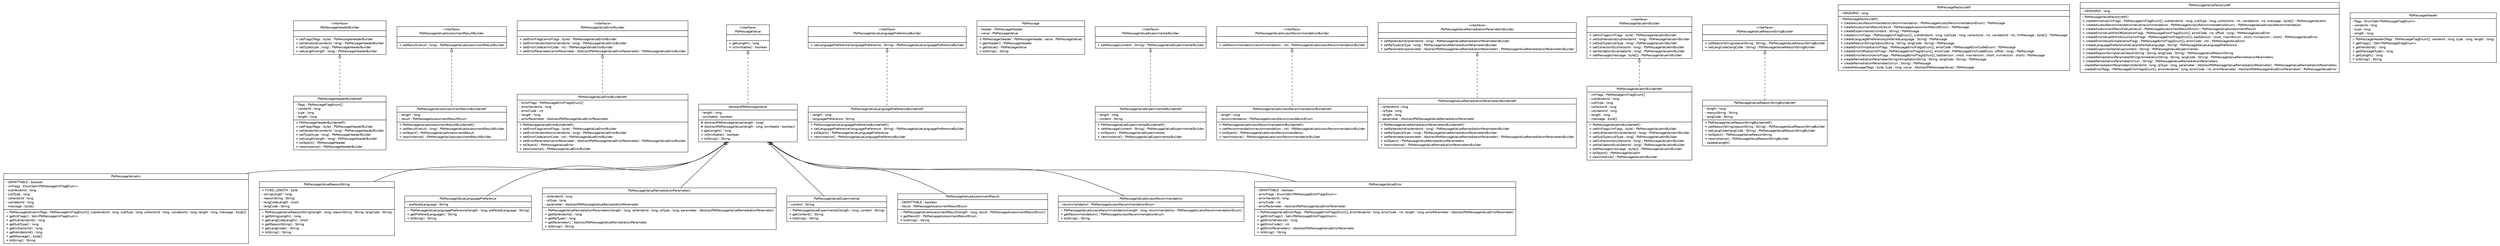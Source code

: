 #!/usr/local/bin/dot
#
# Class diagram 
# Generated by UMLGraph version R5_6 (http://www.umlgraph.org/)
#

digraph G {
	edge [fontname="Helvetica",fontsize=10,labelfontname="Helvetica",labelfontsize=10];
	node [fontname="Helvetica",fontsize=10,shape=plaintext];
	nodesep=0.25;
	ranksep=0.5;
	// org.ietf.nea.pb.message.PbMessageHeaderBuilderIetf
	c16351 [label=<<table title="org.ietf.nea.pb.message.PbMessageHeaderBuilderIetf" border="0" cellborder="1" cellspacing="0" cellpadding="2" port="p" href="./PbMessageHeaderBuilderIetf.html">
		<tr><td><table border="0" cellspacing="0" cellpadding="1">
<tr><td align="center" balign="center"> PbMessageHeaderBuilderIetf </td></tr>
		</table></td></tr>
		<tr><td><table border="0" cellspacing="0" cellpadding="1">
<tr><td align="left" balign="left"> - flags : PbMessageFlagEnum[] </td></tr>
<tr><td align="left" balign="left"> - vendorId : long </td></tr>
<tr><td align="left" balign="left"> - type : long </td></tr>
<tr><td align="left" balign="left"> - length : long </td></tr>
		</table></td></tr>
		<tr><td><table border="0" cellspacing="0" cellpadding="1">
<tr><td align="left" balign="left"> + PbMessageHeaderBuilderIetf() </td></tr>
<tr><td align="left" balign="left"> + setFlags(flags : byte) : PbMessageHeaderBuilder </td></tr>
<tr><td align="left" balign="left"> + setVendorId(vendorId : long) : PbMessageHeaderBuilder </td></tr>
<tr><td align="left" balign="left"> + setType(type : long) : PbMessageHeaderBuilder </td></tr>
<tr><td align="left" balign="left"> + setLength(length : long) : PbMessageHeaderBuilder </td></tr>
<tr><td align="left" balign="left"> + toObject() : PbMessageHeader </td></tr>
<tr><td align="left" balign="left"> + newInstance() : PbMessageHeaderBuilder </td></tr>
		</table></td></tr>
		</table>>, URL="./PbMessageHeaderBuilderIetf.html", fontname="Helvetica", fontcolor="black", fontsize=10.0];
	// org.ietf.nea.pb.message.PbMessageValueAssessmentResultBuilderIetf
	c16352 [label=<<table title="org.ietf.nea.pb.message.PbMessageValueAssessmentResultBuilderIetf" border="0" cellborder="1" cellspacing="0" cellpadding="2" port="p" href="./PbMessageValueAssessmentResultBuilderIetf.html">
		<tr><td><table border="0" cellspacing="0" cellpadding="1">
<tr><td align="center" balign="center"> PbMessageValueAssessmentResultBuilderIetf </td></tr>
		</table></td></tr>
		<tr><td><table border="0" cellspacing="0" cellpadding="1">
<tr><td align="left" balign="left"> - length : long </td></tr>
<tr><td align="left" balign="left"> - result : PbMessageAssessmentResultEnum </td></tr>
		</table></td></tr>
		<tr><td><table border="0" cellspacing="0" cellpadding="1">
<tr><td align="left" balign="left"> + PbMessageValueAssessmentResultBuilderIetf() </td></tr>
<tr><td align="left" balign="left"> + setResult(result : long) : PbMessageValueAssessmentResultBuilder </td></tr>
<tr><td align="left" balign="left"> + toObject() : PbMessageValueAssessmentResult </td></tr>
<tr><td align="left" balign="left"> + newInstance() : PbMessageValueAssessmentResultBuilder </td></tr>
		</table></td></tr>
		</table>>, URL="./PbMessageValueAssessmentResultBuilderIetf.html", fontname="Helvetica", fontcolor="black", fontsize=10.0];
	// org.ietf.nea.pb.message.PbMessageValueErrorBuilderIetf
	c16353 [label=<<table title="org.ietf.nea.pb.message.PbMessageValueErrorBuilderIetf" border="0" cellborder="1" cellspacing="0" cellpadding="2" port="p" href="./PbMessageValueErrorBuilderIetf.html">
		<tr><td><table border="0" cellspacing="0" cellpadding="1">
<tr><td align="center" balign="center"> PbMessageValueErrorBuilderIetf </td></tr>
		</table></td></tr>
		<tr><td><table border="0" cellspacing="0" cellpadding="1">
<tr><td align="left" balign="left"> - errorFlags : PbMessageErrorFlagsEnum[] </td></tr>
<tr><td align="left" balign="left"> - errorVendorId : long </td></tr>
<tr><td align="left" balign="left"> - errorCode : int </td></tr>
<tr><td align="left" balign="left"> - length : long </td></tr>
<tr><td align="left" balign="left"> - errorParameter : AbstractPbMessageValueErrorParameter </td></tr>
		</table></td></tr>
		<tr><td><table border="0" cellspacing="0" cellpadding="1">
<tr><td align="left" balign="left"> + PbMessageValueErrorBuilderIetf() </td></tr>
<tr><td align="left" balign="left"> + setErrorFlags(errorFlags : byte) : PbMessageValueErrorBuilder </td></tr>
<tr><td align="left" balign="left"> + setErrorVendorId(errorVendorId : long) : PbMessageValueErrorBuilder </td></tr>
<tr><td align="left" balign="left"> + setErrorCode(errorCode : int) : PbMessageValueErrorBuilder </td></tr>
<tr><td align="left" balign="left"> + setErrorParameter(errorParameter : AbstractPbMessageValueErrorParameter) : PbMessageValueErrorBuilder </td></tr>
<tr><td align="left" balign="left"> + toObject() : PbMessageValueError </td></tr>
<tr><td align="left" balign="left"> + newInstance() : PbMessageValueErrorBuilder </td></tr>
		</table></td></tr>
		</table>>, URL="./PbMessageValueErrorBuilderIetf.html", fontname="Helvetica", fontcolor="black", fontsize=10.0];
	// org.ietf.nea.pb.message.PbMessageValueIm
	c16354 [label=<<table title="org.ietf.nea.pb.message.PbMessageValueIm" border="0" cellborder="1" cellspacing="0" cellpadding="2" port="p" href="./PbMessageValueIm.html">
		<tr><td><table border="0" cellspacing="0" cellpadding="1">
<tr><td align="center" balign="center"> PbMessageValueIm </td></tr>
		</table></td></tr>
		<tr><td><table border="0" cellspacing="0" cellpadding="1">
<tr><td align="left" balign="left"> - OMMITTABLE : boolean </td></tr>
<tr><td align="left" balign="left"> - imFlags : EnumSet&lt;PbMessageImFlagEnum&gt; </td></tr>
<tr><td align="left" balign="left"> - subVendorId : long </td></tr>
<tr><td align="left" balign="left"> - subType : long </td></tr>
<tr><td align="left" balign="left"> - collectorId : long </td></tr>
<tr><td align="left" balign="left"> - validatorId : long </td></tr>
<tr><td align="left" balign="left"> - message : byte[] </td></tr>
		</table></td></tr>
		<tr><td><table border="0" cellspacing="0" cellpadding="1">
<tr><td align="left" balign="left"> ~ PbMessageValueIm(flags : PbMessageImFlagEnum[], subVendorId : long, subType : long, collectorId : long, validatorId : long, length : long, message : byte[]) </td></tr>
<tr><td align="left" balign="left"> + getImFlags() : Set&lt;PbMessageImFlagEnum&gt; </td></tr>
<tr><td align="left" balign="left"> + getSubVendorId() : long </td></tr>
<tr><td align="left" balign="left"> + getSubType() : long </td></tr>
<tr><td align="left" balign="left"> + getCollectorId() : long </td></tr>
<tr><td align="left" balign="left"> + getValidatorId() : long </td></tr>
<tr><td align="left" balign="left"> + getMessage() : byte[] </td></tr>
<tr><td align="left" balign="left"> + toString() : String </td></tr>
		</table></td></tr>
		</table>>, URL="./PbMessageValueIm.html", fontname="Helvetica", fontcolor="black", fontsize=10.0];
	// org.ietf.nea.pb.message.PbMessageValueLanguagePreferenceBuilder
	c16355 [label=<<table title="org.ietf.nea.pb.message.PbMessageValueLanguagePreferenceBuilder" border="0" cellborder="1" cellspacing="0" cellpadding="2" port="p" href="./PbMessageValueLanguagePreferenceBuilder.html">
		<tr><td><table border="0" cellspacing="0" cellpadding="1">
<tr><td align="center" balign="center"> &#171;interface&#187; </td></tr>
<tr><td align="center" balign="center"> PbMessageValueLanguagePreferenceBuilder </td></tr>
		</table></td></tr>
		<tr><td><table border="0" cellspacing="0" cellpadding="1">
<tr><td align="left" balign="left">  </td></tr>
		</table></td></tr>
		<tr><td><table border="0" cellspacing="0" cellpadding="1">
<tr><td align="left" balign="left"> + setLanguagePreference(languagePreference : String) : PbMessageValueLanguagePreferenceBuilder </td></tr>
		</table></td></tr>
		</table>>, URL="./PbMessageValueLanguagePreferenceBuilder.html", fontname="Helvetica", fontcolor="black", fontsize=10.0];
	// org.ietf.nea.pb.message.PbMessageValueLanguagePreferenceBuilderIetf
	c16356 [label=<<table title="org.ietf.nea.pb.message.PbMessageValueLanguagePreferenceBuilderIetf" border="0" cellborder="1" cellspacing="0" cellpadding="2" port="p" href="./PbMessageValueLanguagePreferenceBuilderIetf.html">
		<tr><td><table border="0" cellspacing="0" cellpadding="1">
<tr><td align="center" balign="center"> PbMessageValueLanguagePreferenceBuilderIetf </td></tr>
		</table></td></tr>
		<tr><td><table border="0" cellspacing="0" cellpadding="1">
<tr><td align="left" balign="left"> - length : long </td></tr>
<tr><td align="left" balign="left"> - languagePreference : String </td></tr>
		</table></td></tr>
		<tr><td><table border="0" cellspacing="0" cellpadding="1">
<tr><td align="left" balign="left"> + PbMessageValueLanguagePreferenceBuilderIetf() </td></tr>
<tr><td align="left" balign="left"> + setLanguagePreference(languagePreference : String) : PbMessageValueLanguagePreferenceBuilder </td></tr>
<tr><td align="left" balign="left"> + toObject() : PbMessageValueLanguagePreference </td></tr>
<tr><td align="left" balign="left"> + newInstance() : PbMessageValueLanguagePreferenceBuilder </td></tr>
		</table></td></tr>
		</table>>, URL="./PbMessageValueLanguagePreferenceBuilderIetf.html", fontname="Helvetica", fontcolor="black", fontsize=10.0];
	// org.ietf.nea.pb.message.PbMessage
	c16357 [label=<<table title="org.ietf.nea.pb.message.PbMessage" border="0" cellborder="1" cellspacing="0" cellpadding="2" port="p" href="./PbMessage.html">
		<tr><td><table border="0" cellspacing="0" cellpadding="1">
<tr><td align="center" balign="center"> PbMessage </td></tr>
		</table></td></tr>
		<tr><td><table border="0" cellspacing="0" cellpadding="1">
<tr><td align="left" balign="left"> - header : PbMessageHeader </td></tr>
<tr><td align="left" balign="left"> - value : PbMessageValue </td></tr>
		</table></td></tr>
		<tr><td><table border="0" cellspacing="0" cellpadding="1">
<tr><td align="left" balign="left"> + PbMessage(header : PbMessageHeader, value : PbMessageValue) </td></tr>
<tr><td align="left" balign="left"> + getHeader() : PbMessageHeader </td></tr>
<tr><td align="left" balign="left"> + getValue() : PbMessageValue </td></tr>
<tr><td align="left" balign="left"> + toString() : String </td></tr>
		</table></td></tr>
		</table>>, URL="./PbMessage.html", fontname="Helvetica", fontcolor="black", fontsize=10.0];
	// org.ietf.nea.pb.message.PbMessageValueExperimentalBuilder
	c16358 [label=<<table title="org.ietf.nea.pb.message.PbMessageValueExperimentalBuilder" border="0" cellborder="1" cellspacing="0" cellpadding="2" port="p" href="./PbMessageValueExperimentalBuilder.html">
		<tr><td><table border="0" cellspacing="0" cellpadding="1">
<tr><td align="center" balign="center"> &#171;interface&#187; </td></tr>
<tr><td align="center" balign="center"> PbMessageValueExperimentalBuilder </td></tr>
		</table></td></tr>
		<tr><td><table border="0" cellspacing="0" cellpadding="1">
<tr><td align="left" balign="left">  </td></tr>
		</table></td></tr>
		<tr><td><table border="0" cellspacing="0" cellpadding="1">
<tr><td align="left" balign="left"> + setMessage(content : String) : PbMessageValueExperimentalBuilder </td></tr>
		</table></td></tr>
		</table>>, URL="./PbMessageValueExperimentalBuilder.html", fontname="Helvetica", fontcolor="black", fontsize=10.0];
	// org.ietf.nea.pb.message.PbMessageValueReasonString
	c16359 [label=<<table title="org.ietf.nea.pb.message.PbMessageValueReasonString" border="0" cellborder="1" cellspacing="0" cellpadding="2" port="p" href="./PbMessageValueReasonString.html">
		<tr><td><table border="0" cellspacing="0" cellpadding="1">
<tr><td align="center" balign="center"> PbMessageValueReasonString </td></tr>
		</table></td></tr>
		<tr><td><table border="0" cellspacing="0" cellpadding="1">
<tr><td align="left" balign="left"> + FIXED_LENGTH : byte </td></tr>
<tr><td align="left" balign="left"> - stringLength : long </td></tr>
<tr><td align="left" balign="left"> - reasonString : String </td></tr>
<tr><td align="left" balign="left"> - langCodeLength : short </td></tr>
<tr><td align="left" balign="left"> - langCode : String </td></tr>
		</table></td></tr>
		<tr><td><table border="0" cellspacing="0" cellpadding="1">
<tr><td align="left" balign="left"> ~ PbMessageValueReasonString(length : long, reasonString : String, langCode : String) </td></tr>
<tr><td align="left" balign="left"> + getStringLength() : long </td></tr>
<tr><td align="left" balign="left"> + getLangCodeLength() : short </td></tr>
<tr><td align="left" balign="left"> + getReasonString() : String </td></tr>
<tr><td align="left" balign="left"> + getLangCode() : String </td></tr>
<tr><td align="left" balign="left"> + toString() : String </td></tr>
		</table></td></tr>
		</table>>, URL="./PbMessageValueReasonString.html", fontname="Helvetica", fontcolor="black", fontsize=10.0];
	// org.ietf.nea.pb.message.AbstractPbMessageValue
	c16360 [label=<<table title="org.ietf.nea.pb.message.AbstractPbMessageValue" border="0" cellborder="1" cellspacing="0" cellpadding="2" port="p" href="./AbstractPbMessageValue.html">
		<tr><td><table border="0" cellspacing="0" cellpadding="1">
<tr><td align="center" balign="center"><font face="Helvetica-Oblique"> AbstractPbMessageValue </font></td></tr>
		</table></td></tr>
		<tr><td><table border="0" cellspacing="0" cellpadding="1">
<tr><td align="left" balign="left"> - length : long </td></tr>
<tr><td align="left" balign="left"> - omittable : boolean </td></tr>
		</table></td></tr>
		<tr><td><table border="0" cellspacing="0" cellpadding="1">
<tr><td align="left" balign="left"> # AbstractPbMessageValue(length : long) </td></tr>
<tr><td align="left" balign="left"> # AbstractPbMessageValue(length : long, omittable : boolean) </td></tr>
<tr><td align="left" balign="left"> + getLength() : long </td></tr>
<tr><td align="left" balign="left"> + isOmittable() : boolean </td></tr>
<tr><td align="left" balign="left"> + toString() : String </td></tr>
		</table></td></tr>
		</table>>, URL="./AbstractPbMessageValue.html", fontname="Helvetica", fontcolor="black", fontsize=10.0];
	// org.ietf.nea.pb.message.PbMessageValueLanguagePreference
	c16361 [label=<<table title="org.ietf.nea.pb.message.PbMessageValueLanguagePreference" border="0" cellborder="1" cellspacing="0" cellpadding="2" port="p" href="./PbMessageValueLanguagePreference.html">
		<tr><td><table border="0" cellspacing="0" cellpadding="1">
<tr><td align="center" balign="center"> PbMessageValueLanguagePreference </td></tr>
		</table></td></tr>
		<tr><td><table border="0" cellspacing="0" cellpadding="1">
<tr><td align="left" balign="left"> - preferedLanguage : String </td></tr>
		</table></td></tr>
		<tr><td><table border="0" cellspacing="0" cellpadding="1">
<tr><td align="left" balign="left"> ~ PbMessageValueLanguagePreference(length : long, preferedLanguage : String) </td></tr>
<tr><td align="left" balign="left"> + getPreferedLanguage() : String </td></tr>
<tr><td align="left" balign="left"> + toString() : String </td></tr>
		</table></td></tr>
		</table>>, URL="./PbMessageValueLanguagePreference.html", fontname="Helvetica", fontcolor="black", fontsize=10.0];
	// org.ietf.nea.pb.message.PbMessageValueAccessRecommendationBuilder
	c16362 [label=<<table title="org.ietf.nea.pb.message.PbMessageValueAccessRecommendationBuilder" border="0" cellborder="1" cellspacing="0" cellpadding="2" port="p" href="./PbMessageValueAccessRecommendationBuilder.html">
		<tr><td><table border="0" cellspacing="0" cellpadding="1">
<tr><td align="center" balign="center"> &#171;interface&#187; </td></tr>
<tr><td align="center" balign="center"> PbMessageValueAccessRecommendationBuilder </td></tr>
		</table></td></tr>
		<tr><td><table border="0" cellspacing="0" cellpadding="1">
<tr><td align="left" balign="left">  </td></tr>
		</table></td></tr>
		<tr><td><table border="0" cellspacing="0" cellpadding="1">
<tr><td align="left" balign="left"> + setRecommendation(recommendation : int) : PbMessageValueAccessRecommendationBuilder </td></tr>
		</table></td></tr>
		</table>>, URL="./PbMessageValueAccessRecommendationBuilder.html", fontname="Helvetica", fontcolor="black", fontsize=10.0];
	// org.ietf.nea.pb.message.PbMessageValueRemediationParameters
	c16363 [label=<<table title="org.ietf.nea.pb.message.PbMessageValueRemediationParameters" border="0" cellborder="1" cellspacing="0" cellpadding="2" port="p" href="./PbMessageValueRemediationParameters.html">
		<tr><td><table border="0" cellspacing="0" cellpadding="1">
<tr><td align="center" balign="center"> PbMessageValueRemediationParameters </td></tr>
		</table></td></tr>
		<tr><td><table border="0" cellspacing="0" cellpadding="1">
<tr><td align="left" balign="left"> - rpVendorId : long </td></tr>
<tr><td align="left" balign="left"> - rpType : long </td></tr>
<tr><td align="left" balign="left"> - parameter : AbstractPbMessageValueRemediationParameter </td></tr>
		</table></td></tr>
		<tr><td><table border="0" cellspacing="0" cellpadding="1">
<tr><td align="left" balign="left"> ~ PbMessageValueRemediationParameters(length : long, rpVendorId : long, rpType : long, parameter : AbstractPbMessageValueRemediationParameter) </td></tr>
<tr><td align="left" balign="left"> + getRpVendorId() : long </td></tr>
<tr><td align="left" balign="left"> + getRpType() : long </td></tr>
<tr><td align="left" balign="left"> + getParameter() : AbstractPbMessageValueRemediationParameter </td></tr>
<tr><td align="left" balign="left"> + toString() : String </td></tr>
		</table></td></tr>
		</table>>, URL="./PbMessageValueRemediationParameters.html", fontname="Helvetica", fontcolor="black", fontsize=10.0];
	// org.ietf.nea.pb.message.PbMessageValueAssessmentResultBuilder
	c16364 [label=<<table title="org.ietf.nea.pb.message.PbMessageValueAssessmentResultBuilder" border="0" cellborder="1" cellspacing="0" cellpadding="2" port="p" href="./PbMessageValueAssessmentResultBuilder.html">
		<tr><td><table border="0" cellspacing="0" cellpadding="1">
<tr><td align="center" balign="center"> &#171;interface&#187; </td></tr>
<tr><td align="center" balign="center"> PbMessageValueAssessmentResultBuilder </td></tr>
		</table></td></tr>
		<tr><td><table border="0" cellspacing="0" cellpadding="1">
<tr><td align="left" balign="left">  </td></tr>
		</table></td></tr>
		<tr><td><table border="0" cellspacing="0" cellpadding="1">
<tr><td align="left" balign="left"> + setResult(result : long) : PbMessageValueAssessmentResultBuilder </td></tr>
		</table></td></tr>
		</table>>, URL="./PbMessageValueAssessmentResultBuilder.html", fontname="Helvetica", fontcolor="black", fontsize=10.0];
	// org.ietf.nea.pb.message.PbMessageValueExperimental
	c16365 [label=<<table title="org.ietf.nea.pb.message.PbMessageValueExperimental" border="0" cellborder="1" cellspacing="0" cellpadding="2" port="p" href="./PbMessageValueExperimental.html">
		<tr><td><table border="0" cellspacing="0" cellpadding="1">
<tr><td align="center" balign="center"> PbMessageValueExperimental </td></tr>
		</table></td></tr>
		<tr><td><table border="0" cellspacing="0" cellpadding="1">
<tr><td align="left" balign="left"> - content : String </td></tr>
		</table></td></tr>
		<tr><td><table border="0" cellspacing="0" cellpadding="1">
<tr><td align="left" balign="left"> ~ PbMessageValueExperimental(length : long, content : String) </td></tr>
<tr><td align="left" balign="left"> + getContent() : String </td></tr>
<tr><td align="left" balign="left"> + toString() : String </td></tr>
		</table></td></tr>
		</table>>, URL="./PbMessageValueExperimental.html", fontname="Helvetica", fontcolor="black", fontsize=10.0];
	// org.ietf.nea.pb.message.PbMessageValueRemediationParametersBuilder
	c16366 [label=<<table title="org.ietf.nea.pb.message.PbMessageValueRemediationParametersBuilder" border="0" cellborder="1" cellspacing="0" cellpadding="2" port="p" href="./PbMessageValueRemediationParametersBuilder.html">
		<tr><td><table border="0" cellspacing="0" cellpadding="1">
<tr><td align="center" balign="center"> &#171;interface&#187; </td></tr>
<tr><td align="center" balign="center"> PbMessageValueRemediationParametersBuilder </td></tr>
		</table></td></tr>
		<tr><td><table border="0" cellspacing="0" cellpadding="1">
<tr><td align="left" balign="left">  </td></tr>
		</table></td></tr>
		<tr><td><table border="0" cellspacing="0" cellpadding="1">
<tr><td align="left" balign="left"> + setRpVendorId(rpVendorId : long) : PbMessageValueRemediationParametersBuilder </td></tr>
<tr><td align="left" balign="left"> + setRpType(rpType : long) : PbMessageValueRemediationParametersBuilder </td></tr>
<tr><td align="left" balign="left"> + setParameter(parameter : AbstractPbMessageValueRemediationParameter) : PbMessageValueRemediationParametersBuilder </td></tr>
		</table></td></tr>
		</table>>, URL="./PbMessageValueRemediationParametersBuilder.html", fontname="Helvetica", fontcolor="black", fontsize=10.0];
	// org.ietf.nea.pb.message.PbMessageValueExperimentalBuilderIetf
	c16367 [label=<<table title="org.ietf.nea.pb.message.PbMessageValueExperimentalBuilderIetf" border="0" cellborder="1" cellspacing="0" cellpadding="2" port="p" href="./PbMessageValueExperimentalBuilderIetf.html">
		<tr><td><table border="0" cellspacing="0" cellpadding="1">
<tr><td align="center" balign="center"> PbMessageValueExperimentalBuilderIetf </td></tr>
		</table></td></tr>
		<tr><td><table border="0" cellspacing="0" cellpadding="1">
<tr><td align="left" balign="left"> - length : long </td></tr>
<tr><td align="left" balign="left"> - content : String </td></tr>
		</table></td></tr>
		<tr><td><table border="0" cellspacing="0" cellpadding="1">
<tr><td align="left" balign="left"> + PbMessageValueExperimentalBuilderIetf() </td></tr>
<tr><td align="left" balign="left"> + setMessage(content : String) : PbMessageValueExperimentalBuilder </td></tr>
<tr><td align="left" balign="left"> + toObject() : PbMessageValueExperimental </td></tr>
<tr><td align="left" balign="left"> + newInstance() : PbMessageValueExperimentalBuilder </td></tr>
		</table></td></tr>
		</table>>, URL="./PbMessageValueExperimentalBuilderIetf.html", fontname="Helvetica", fontcolor="black", fontsize=10.0];
	// org.ietf.nea.pb.message.PbMessageValueErrorBuilder
	c16368 [label=<<table title="org.ietf.nea.pb.message.PbMessageValueErrorBuilder" border="0" cellborder="1" cellspacing="0" cellpadding="2" port="p" href="./PbMessageValueErrorBuilder.html">
		<tr><td><table border="0" cellspacing="0" cellpadding="1">
<tr><td align="center" balign="center"> &#171;interface&#187; </td></tr>
<tr><td align="center" balign="center"> PbMessageValueErrorBuilder </td></tr>
		</table></td></tr>
		<tr><td><table border="0" cellspacing="0" cellpadding="1">
<tr><td align="left" balign="left">  </td></tr>
		</table></td></tr>
		<tr><td><table border="0" cellspacing="0" cellpadding="1">
<tr><td align="left" balign="left"> + setErrorFlags(errorFlags : byte) : PbMessageValueErrorBuilder </td></tr>
<tr><td align="left" balign="left"> + setErrorVendorId(errorVendorId : long) : PbMessageValueErrorBuilder </td></tr>
<tr><td align="left" balign="left"> + setErrorCode(errorCode : int) : PbMessageValueErrorBuilder </td></tr>
<tr><td align="left" balign="left"> + setErrorParameter(errorParameter : AbstractPbMessageValueErrorParameter) : PbMessageValueErrorBuilder </td></tr>
		</table></td></tr>
		</table>>, URL="./PbMessageValueErrorBuilder.html", fontname="Helvetica", fontcolor="black", fontsize=10.0];
	// org.ietf.nea.pb.message.PbMessageValueImBuilderIetf
	c16369 [label=<<table title="org.ietf.nea.pb.message.PbMessageValueImBuilderIetf" border="0" cellborder="1" cellspacing="0" cellpadding="2" port="p" href="./PbMessageValueImBuilderIetf.html">
		<tr><td><table border="0" cellspacing="0" cellpadding="1">
<tr><td align="center" balign="center"> PbMessageValueImBuilderIetf </td></tr>
		</table></td></tr>
		<tr><td><table border="0" cellspacing="0" cellpadding="1">
<tr><td align="left" balign="left"> - imFlags : PbMessageImFlagEnum[] </td></tr>
<tr><td align="left" balign="left"> - subVendorId : long </td></tr>
<tr><td align="left" balign="left"> - subType : long </td></tr>
<tr><td align="left" balign="left"> - collectorId : long </td></tr>
<tr><td align="left" balign="left"> - validatorId : long </td></tr>
<tr><td align="left" balign="left"> - length : long </td></tr>
<tr><td align="left" balign="left"> - message : byte[] </td></tr>
		</table></td></tr>
		<tr><td><table border="0" cellspacing="0" cellpadding="1">
<tr><td align="left" balign="left"> + PbMessageValueImBuilderIetf() </td></tr>
<tr><td align="left" balign="left"> + setImFlags(imFlags : byte) : PbMessageValueImBuilder </td></tr>
<tr><td align="left" balign="left"> + setSubVendorId(subVendorId : long) : PbMessageValueImBuilder </td></tr>
<tr><td align="left" balign="left"> + setSubType(subType : long) : PbMessageValueImBuilder </td></tr>
<tr><td align="left" balign="left"> + setCollectorId(collectorId : long) : PbMessageValueImBuilder </td></tr>
<tr><td align="left" balign="left"> + setValidatorId(validatorId : long) : PbMessageValueImBuilder </td></tr>
<tr><td align="left" balign="left"> + setMessage(message : byte[]) : PbMessageValueImBuilder </td></tr>
<tr><td align="left" balign="left"> + toObject() : PbMessageValueIm </td></tr>
<tr><td align="left" balign="left"> + newInstance() : PbMessageValueImBuilder </td></tr>
		</table></td></tr>
		</table>>, URL="./PbMessageValueImBuilderIetf.html", fontname="Helvetica", fontcolor="black", fontsize=10.0];
	// org.ietf.nea.pb.message.PbMessageValueAccessRecommendationBuilderIetf
	c16370 [label=<<table title="org.ietf.nea.pb.message.PbMessageValueAccessRecommendationBuilderIetf" border="0" cellborder="1" cellspacing="0" cellpadding="2" port="p" href="./PbMessageValueAccessRecommendationBuilderIetf.html">
		<tr><td><table border="0" cellspacing="0" cellpadding="1">
<tr><td align="center" balign="center"> PbMessageValueAccessRecommendationBuilderIetf </td></tr>
		</table></td></tr>
		<tr><td><table border="0" cellspacing="0" cellpadding="1">
<tr><td align="left" balign="left"> - length : long </td></tr>
<tr><td align="left" balign="left"> - recommendation : PbMessageAccessRecommendationEnum </td></tr>
		</table></td></tr>
		<tr><td><table border="0" cellspacing="0" cellpadding="1">
<tr><td align="left" balign="left"> + PbMessageValueAccessRecommendationBuilderIetf() </td></tr>
<tr><td align="left" balign="left"> + setRecommendation(recommendation : int) : PbMessageValueAccessRecommendationBuilder </td></tr>
<tr><td align="left" balign="left"> + toObject() : PbMessageValueAccessRecommendation </td></tr>
<tr><td align="left" balign="left"> + newInstance() : PbMessageValueAccessRecommendationBuilder </td></tr>
		</table></td></tr>
		</table>>, URL="./PbMessageValueAccessRecommendationBuilderIetf.html", fontname="Helvetica", fontcolor="black", fontsize=10.0];
	// org.ietf.nea.pb.message.PbMessageValueAssessmentResult
	c16371 [label=<<table title="org.ietf.nea.pb.message.PbMessageValueAssessmentResult" border="0" cellborder="1" cellspacing="0" cellpadding="2" port="p" href="./PbMessageValueAssessmentResult.html">
		<tr><td><table border="0" cellspacing="0" cellpadding="1">
<tr><td align="center" balign="center"> PbMessageValueAssessmentResult </td></tr>
		</table></td></tr>
		<tr><td><table border="0" cellspacing="0" cellpadding="1">
<tr><td align="left" balign="left"> - OMMITTABLE : boolean </td></tr>
<tr><td align="left" balign="left"> - result : PbMessageAssessmentResultEnum </td></tr>
		</table></td></tr>
		<tr><td><table border="0" cellspacing="0" cellpadding="1">
<tr><td align="left" balign="left"> ~ PbMessageValueAssessmentResult(length : long, result : PbMessageAssessmentResultEnum) </td></tr>
<tr><td align="left" balign="left"> + getResult() : PbMessageAssessmentResultEnum </td></tr>
<tr><td align="left" balign="left"> + toString() : String </td></tr>
		</table></td></tr>
		</table>>, URL="./PbMessageValueAssessmentResult.html", fontname="Helvetica", fontcolor="black", fontsize=10.0];
	// org.ietf.nea.pb.message.PbMessageValueReasonStringBuilderIetf
	c16372 [label=<<table title="org.ietf.nea.pb.message.PbMessageValueReasonStringBuilderIetf" border="0" cellborder="1" cellspacing="0" cellpadding="2" port="p" href="./PbMessageValueReasonStringBuilderIetf.html">
		<tr><td><table border="0" cellspacing="0" cellpadding="1">
<tr><td align="center" balign="center"> PbMessageValueReasonStringBuilderIetf </td></tr>
		</table></td></tr>
		<tr><td><table border="0" cellspacing="0" cellpadding="1">
<tr><td align="left" balign="left"> - length : long </td></tr>
<tr><td align="left" balign="left"> - reasonString : String </td></tr>
<tr><td align="left" balign="left"> - langCode : String </td></tr>
		</table></td></tr>
		<tr><td><table border="0" cellspacing="0" cellpadding="1">
<tr><td align="left" balign="left"> + PbMessageValueReasonStringBuilderIetf() </td></tr>
<tr><td align="left" balign="left"> + setReasonString(reasonString : String) : PbMessageValueReasonStringBuilder </td></tr>
<tr><td align="left" balign="left"> + setLangCode(langCode : String) : PbMessageValueReasonStringBuilder </td></tr>
<tr><td align="left" balign="left"> + toObject() : PbMessageValueReasonString </td></tr>
<tr><td align="left" balign="left"> + newInstance() : PbMessageValueReasonStringBuilder </td></tr>
<tr><td align="left" balign="left"> - updateLength() </td></tr>
		</table></td></tr>
		</table>>, URL="./PbMessageValueReasonStringBuilderIetf.html", fontname="Helvetica", fontcolor="black", fontsize=10.0];
	// org.ietf.nea.pb.message.PbMessageValue
	c16373 [label=<<table title="org.ietf.nea.pb.message.PbMessageValue" border="0" cellborder="1" cellspacing="0" cellpadding="2" port="p" href="./PbMessageValue.html">
		<tr><td><table border="0" cellspacing="0" cellpadding="1">
<tr><td align="center" balign="center"> &#171;interface&#187; </td></tr>
<tr><td align="center" balign="center"> PbMessageValue </td></tr>
		</table></td></tr>
		<tr><td><table border="0" cellspacing="0" cellpadding="1">
<tr><td align="left" balign="left">  </td></tr>
		</table></td></tr>
		<tr><td><table border="0" cellspacing="0" cellpadding="1">
<tr><td align="left" balign="left"> + getLength() : long </td></tr>
<tr><td align="left" balign="left"> + isOmittable() : boolean </td></tr>
		</table></td></tr>
		</table>>, URL="./PbMessageValue.html", fontname="Helvetica", fontcolor="black", fontsize=10.0];
	// org.ietf.nea.pb.message.PbMessageValueReasonStringBuilder
	c16374 [label=<<table title="org.ietf.nea.pb.message.PbMessageValueReasonStringBuilder" border="0" cellborder="1" cellspacing="0" cellpadding="2" port="p" href="./PbMessageValueReasonStringBuilder.html">
		<tr><td><table border="0" cellspacing="0" cellpadding="1">
<tr><td align="center" balign="center"> &#171;interface&#187; </td></tr>
<tr><td align="center" balign="center"> PbMessageValueReasonStringBuilder </td></tr>
		</table></td></tr>
		<tr><td><table border="0" cellspacing="0" cellpadding="1">
<tr><td align="left" balign="left">  </td></tr>
		</table></td></tr>
		<tr><td><table border="0" cellspacing="0" cellpadding="1">
<tr><td align="left" balign="left"> + setReasonString(reasonString : String) : PbMessageValueReasonStringBuilder </td></tr>
<tr><td align="left" balign="left"> + setLangCode(langCode : String) : PbMessageValueReasonStringBuilder </td></tr>
		</table></td></tr>
		</table>>, URL="./PbMessageValueReasonStringBuilder.html", fontname="Helvetica", fontcolor="black", fontsize=10.0];
	// org.ietf.nea.pb.message.PbMessageHeaderBuilder
	c16375 [label=<<table title="org.ietf.nea.pb.message.PbMessageHeaderBuilder" border="0" cellborder="1" cellspacing="0" cellpadding="2" port="p" href="./PbMessageHeaderBuilder.html">
		<tr><td><table border="0" cellspacing="0" cellpadding="1">
<tr><td align="center" balign="center"> &#171;interface&#187; </td></tr>
<tr><td align="center" balign="center"> PbMessageHeaderBuilder </td></tr>
		</table></td></tr>
		<tr><td><table border="0" cellspacing="0" cellpadding="1">
<tr><td align="left" balign="left">  </td></tr>
		</table></td></tr>
		<tr><td><table border="0" cellspacing="0" cellpadding="1">
<tr><td align="left" balign="left"> + setFlags(flags : byte) : PbMessageHeaderBuilder </td></tr>
<tr><td align="left" balign="left"> + setVendorId(vendorId : long) : PbMessageHeaderBuilder </td></tr>
<tr><td align="left" balign="left"> + setType(type : long) : PbMessageHeaderBuilder </td></tr>
<tr><td align="left" balign="left"> + setLength(length : long) : PbMessageHeaderBuilder </td></tr>
		</table></td></tr>
		</table>>, URL="./PbMessageHeaderBuilder.html", fontname="Helvetica", fontcolor="black", fontsize=10.0];
	// org.ietf.nea.pb.message.PbMessageFactoryIetf
	c16376 [label=<<table title="org.ietf.nea.pb.message.PbMessageFactoryIetf" border="0" cellborder="1" cellspacing="0" cellpadding="2" port="p" href="./PbMessageFactoryIetf.html">
		<tr><td><table border="0" cellspacing="0" cellpadding="1">
<tr><td align="center" balign="center"> PbMessageFactoryIetf </td></tr>
		</table></td></tr>
		<tr><td><table border="0" cellspacing="0" cellpadding="1">
<tr><td align="left" balign="left"> - VENDORID : long </td></tr>
		</table></td></tr>
		<tr><td><table border="0" cellspacing="0" cellpadding="1">
<tr><td align="left" balign="left"> - PbMessageFactoryIetf() </td></tr>
<tr><td align="left" balign="left"> + createAccessRecommendation(recommendation : PbMessageAccessRecommendationEnum) : PbMessage </td></tr>
<tr><td align="left" balign="left"> + createAssessmentResult(result : PbMessageAssessmentResultEnum) : PbMessage </td></tr>
<tr><td align="left" balign="left"> + createExperimental(content : String) : PbMessage </td></tr>
<tr><td align="left" balign="left"> + createIm(imFlags : PbMessageImFlagEnum[], subVendorId : long, subType : long, collectorId : int, validatorId : int, imMessage : byte[]) : PbMessage </td></tr>
<tr><td align="left" balign="left"> + createLanguagePreference(preferredLanguage : String) : PbMessage </td></tr>
<tr><td align="left" balign="left"> + createReasonString(reasonString : String, langCode : String) : PbMessage </td></tr>
<tr><td align="left" balign="left"> + createErrorSimple(errorFlags : PbMessageErrorFlagsEnum[], errorCode : PbMessageErrorCodeEnum) : PbMessage </td></tr>
<tr><td align="left" balign="left"> + createErrorOffset(errorFlags : PbMessageErrorFlagsEnum[], errorCode : PbMessageErrorCodeEnum, offset : long) : PbMessage </td></tr>
<tr><td align="left" balign="left"> + createErrorVersion(errorFlags : PbMessageErrorFlagsEnum[], badVersion : short, maxVersion : short, minVersion : short) : PbMessage </td></tr>
<tr><td align="left" balign="left"> + createRemediationParameterString(remediationString : String, langCode : String) : PbMessage </td></tr>
<tr><td align="left" balign="left"> + createRemediationParameterUri(uri : String) : PbMessage </td></tr>
<tr><td align="left" balign="left"> - createMessage(flags : byte, type : long, value : AbstractPbMessageValue) : PbMessage </td></tr>
		</table></td></tr>
		</table>>, URL="./PbMessageFactoryIetf.html", fontname="Helvetica", fontcolor="black", fontsize=10.0];
	// org.ietf.nea.pb.message.PbMessageValueFactoryIetf
	c16377 [label=<<table title="org.ietf.nea.pb.message.PbMessageValueFactoryIetf" border="0" cellborder="1" cellspacing="0" cellpadding="2" port="p" href="./PbMessageValueFactoryIetf.html">
		<tr><td><table border="0" cellspacing="0" cellpadding="1">
<tr><td align="center" balign="center"> PbMessageValueFactoryIetf </td></tr>
		</table></td></tr>
		<tr><td><table border="0" cellspacing="0" cellpadding="1">
<tr><td align="left" balign="left"> - VENDORID : long </td></tr>
		</table></td></tr>
		<tr><td><table border="0" cellspacing="0" cellpadding="1">
<tr><td align="left" balign="left"> - PbMessageValueFactoryIetf() </td></tr>
<tr><td align="left" balign="left"> + createImValue(imFlags : PbMessageImFlagEnum[], subVendorId : long, subType : long, collectorId : int, validatorId : int, message : byte[]) : PbMessageValueIm </td></tr>
<tr><td align="left" balign="left"> + createAccessRecommendationValue(recommendation : PbMessageAccessRecommendationEnum) : PbMessageValueAccessRecommendation </td></tr>
<tr><td align="left" balign="left"> + createAssessmentResultValue(result : PbMessageAssessmentResultEnum) : PbMessageValueAssessmentResult </td></tr>
<tr><td align="left" balign="left"> + createErrorValueWithOffset(errorFlags : PbMessageErrorFlagsEnum[], errorCode : int, offset : long) : PbMessageValueError </td></tr>
<tr><td align="left" balign="left"> + createErrorValueWithVersion(errorFlags : PbMessageErrorFlagsEnum[], badVersion : short, maxVersion : short, minVersion : short) : PbMessageValueError </td></tr>
<tr><td align="left" balign="left"> + createErrorValueSimple(errorFlags : PbMessageErrorFlagsEnum[], errorCode : int) : PbMessageValueError </td></tr>
<tr><td align="left" balign="left"> + createLanguagePreferenceValue(preferredLanguage : String) : PbMessageValueLanguagePreference </td></tr>
<tr><td align="left" balign="left"> + createExperimentalValue(content : String) : PbMessageValueExperimental </td></tr>
<tr><td align="left" balign="left"> + createReasonStringValue(reasonString : String, langCode : String) : PbMessageValueReasonString </td></tr>
<tr><td align="left" balign="left"> + createRemediationParameterString(remediationString : String, langCode : String) : PbMessageValueRemediationParameters </td></tr>
<tr><td align="left" balign="left"> + createRemediationParameterUri(uri : String) : PbMessageValueRemediationParameters </td></tr>
<tr><td align="left" balign="left"> - createRemediationParameter(rpVendorId : long, rpType : long, parameter : AbstractPbMessageValueRemediationParameter) : PbMessageValueRemediationParameters </td></tr>
<tr><td align="left" balign="left"> - createError(flags : PbMessageErrorFlagsEnum[], errorVendorId : long, errorCode : int, errorParameter : AbstractPbMessageValueErrorParameter) : PbMessageValueError </td></tr>
		</table></td></tr>
		</table>>, URL="./PbMessageValueFactoryIetf.html", fontname="Helvetica", fontcolor="black", fontsize=10.0];
	// org.ietf.nea.pb.message.PbMessageValueImBuilder
	c16378 [label=<<table title="org.ietf.nea.pb.message.PbMessageValueImBuilder" border="0" cellborder="1" cellspacing="0" cellpadding="2" port="p" href="./PbMessageValueImBuilder.html">
		<tr><td><table border="0" cellspacing="0" cellpadding="1">
<tr><td align="center" balign="center"> &#171;interface&#187; </td></tr>
<tr><td align="center" balign="center"> PbMessageValueImBuilder </td></tr>
		</table></td></tr>
		<tr><td><table border="0" cellspacing="0" cellpadding="1">
<tr><td align="left" balign="left">  </td></tr>
		</table></td></tr>
		<tr><td><table border="0" cellspacing="0" cellpadding="1">
<tr><td align="left" balign="left"> + setImFlags(imFlags : byte) : PbMessageValueImBuilder </td></tr>
<tr><td align="left" balign="left"> + setSubVendorId(subVendorId : long) : PbMessageValueImBuilder </td></tr>
<tr><td align="left" balign="left"> + setSubType(subType : long) : PbMessageValueImBuilder </td></tr>
<tr><td align="left" balign="left"> + setCollectorId(collectorId : long) : PbMessageValueImBuilder </td></tr>
<tr><td align="left" balign="left"> + setValidatorId(validatorId : long) : PbMessageValueImBuilder </td></tr>
<tr><td align="left" balign="left"> + setMessage(message : byte[]) : PbMessageValueImBuilder </td></tr>
		</table></td></tr>
		</table>>, URL="./PbMessageValueImBuilder.html", fontname="Helvetica", fontcolor="black", fontsize=10.0];
	// org.ietf.nea.pb.message.PbMessageValueAccessRecommendation
	c16379 [label=<<table title="org.ietf.nea.pb.message.PbMessageValueAccessRecommendation" border="0" cellborder="1" cellspacing="0" cellpadding="2" port="p" href="./PbMessageValueAccessRecommendation.html">
		<tr><td><table border="0" cellspacing="0" cellpadding="1">
<tr><td align="center" balign="center"> PbMessageValueAccessRecommendation </td></tr>
		</table></td></tr>
		<tr><td><table border="0" cellspacing="0" cellpadding="1">
<tr><td align="left" balign="left"> - recommendation : PbMessageAccessRecommendationEnum </td></tr>
		</table></td></tr>
		<tr><td><table border="0" cellspacing="0" cellpadding="1">
<tr><td align="left" balign="left"> ~ PbMessageValueAccessRecommendation(length : long, recommendation : PbMessageAccessRecommendationEnum) </td></tr>
<tr><td align="left" balign="left"> + getRecommendation() : PbMessageAccessRecommendationEnum </td></tr>
<tr><td align="left" balign="left"> + toString() : String </td></tr>
		</table></td></tr>
		</table>>, URL="./PbMessageValueAccessRecommendation.html", fontname="Helvetica", fontcolor="black", fontsize=10.0];
	// org.ietf.nea.pb.message.PbMessageHeader
	c16380 [label=<<table title="org.ietf.nea.pb.message.PbMessageHeader" border="0" cellborder="1" cellspacing="0" cellpadding="2" port="p" href="./PbMessageHeader.html">
		<tr><td><table border="0" cellspacing="0" cellpadding="1">
<tr><td align="center" balign="center"> PbMessageHeader </td></tr>
		</table></td></tr>
		<tr><td><table border="0" cellspacing="0" cellpadding="1">
<tr><td align="left" balign="left"> - flags : EnumSet&lt;PbMessageFlagEnum&gt; </td></tr>
<tr><td align="left" balign="left"> - vendorId : long </td></tr>
<tr><td align="left" balign="left"> - type : long </td></tr>
<tr><td align="left" balign="left"> - length : long </td></tr>
		</table></td></tr>
		<tr><td><table border="0" cellspacing="0" cellpadding="1">
<tr><td align="left" balign="left"> ~ PbMessageHeader(flags : PbMessageFlagEnum[], vendorId : long, type : long, length : long) </td></tr>
<tr><td align="left" balign="left"> + getFlags() : Set&lt;PbMessageFlagEnum&gt; </td></tr>
<tr><td align="left" balign="left"> + getVendorId() : long </td></tr>
<tr><td align="left" balign="left"> + getMessageType() : long </td></tr>
<tr><td align="left" balign="left"> + getLength() : long </td></tr>
<tr><td align="left" balign="left"> + toString() : String </td></tr>
		</table></td></tr>
		</table>>, URL="./PbMessageHeader.html", fontname="Helvetica", fontcolor="black", fontsize=10.0];
	// org.ietf.nea.pb.message.PbMessageValueRemediationParametersBuilderIetf
	c16381 [label=<<table title="org.ietf.nea.pb.message.PbMessageValueRemediationParametersBuilderIetf" border="0" cellborder="1" cellspacing="0" cellpadding="2" port="p" href="./PbMessageValueRemediationParametersBuilderIetf.html">
		<tr><td><table border="0" cellspacing="0" cellpadding="1">
<tr><td align="center" balign="center"> PbMessageValueRemediationParametersBuilderIetf </td></tr>
		</table></td></tr>
		<tr><td><table border="0" cellspacing="0" cellpadding="1">
<tr><td align="left" balign="left"> - rpVendorId : long </td></tr>
<tr><td align="left" balign="left"> - rpType : long </td></tr>
<tr><td align="left" balign="left"> - length : long </td></tr>
<tr><td align="left" balign="left"> - parameter : AbstractPbMessageValueRemediationParameter </td></tr>
		</table></td></tr>
		<tr><td><table border="0" cellspacing="0" cellpadding="1">
<tr><td align="left" balign="left"> + PbMessageValueRemediationParametersBuilderIetf() </td></tr>
<tr><td align="left" balign="left"> + setRpVendorId(rpVendorId : long) : PbMessageValueRemediationParametersBuilder </td></tr>
<tr><td align="left" balign="left"> + setRpType(rpType : long) : PbMessageValueRemediationParametersBuilder </td></tr>
<tr><td align="left" balign="left"> + setParameter(parameter : AbstractPbMessageValueRemediationParameter) : PbMessageValueRemediationParametersBuilder </td></tr>
<tr><td align="left" balign="left"> + toObject() : PbMessageValueRemediationParameters </td></tr>
<tr><td align="left" balign="left"> + newInstance() : PbMessageValueRemediationParametersBuilder </td></tr>
		</table></td></tr>
		</table>>, URL="./PbMessageValueRemediationParametersBuilderIetf.html", fontname="Helvetica", fontcolor="black", fontsize=10.0];
	// org.ietf.nea.pb.message.PbMessageValueError
	c16382 [label=<<table title="org.ietf.nea.pb.message.PbMessageValueError" border="0" cellborder="1" cellspacing="0" cellpadding="2" port="p" href="./PbMessageValueError.html">
		<tr><td><table border="0" cellspacing="0" cellpadding="1">
<tr><td align="center" balign="center"> PbMessageValueError </td></tr>
		</table></td></tr>
		<tr><td><table border="0" cellspacing="0" cellpadding="1">
<tr><td align="left" balign="left"> - OMMITTABLE : boolean </td></tr>
<tr><td align="left" balign="left"> - errorFlags : EnumSet&lt;PbMessageErrorFlagsEnum&gt; </td></tr>
<tr><td align="left" balign="left"> - errorVendorId : long </td></tr>
<tr><td align="left" balign="left"> - errorCode : int </td></tr>
<tr><td align="left" balign="left"> - errorParameter : AbstractPbMessageValueErrorParameter </td></tr>
		</table></td></tr>
		<tr><td><table border="0" cellspacing="0" cellpadding="1">
<tr><td align="left" balign="left"> ~ PbMessageValueError(flags : PbMessageErrorFlagsEnum[], errorVendorId : long, errorCode : int, length : long, errorParameter : AbstractPbMessageValueErrorParameter) </td></tr>
<tr><td align="left" balign="left"> + getErrorFlags() : Set&lt;PbMessageErrorFlagsEnum&gt; </td></tr>
<tr><td align="left" balign="left"> + getErrorVendorId() : long </td></tr>
<tr><td align="left" balign="left"> + getErrorCode() : int </td></tr>
<tr><td align="left" balign="left"> + getErrorParameter() : AbstractPbMessageValueErrorParameter </td></tr>
<tr><td align="left" balign="left"> + toString() : String </td></tr>
		</table></td></tr>
		</table>>, URL="./PbMessageValueError.html", fontname="Helvetica", fontcolor="black", fontsize=10.0];
	//org.ietf.nea.pb.message.PbMessageHeaderBuilderIetf implements org.ietf.nea.pb.message.PbMessageHeaderBuilder
	c16375:p -> c16351:p [dir=back,arrowtail=empty,style=dashed];
	//org.ietf.nea.pb.message.PbMessageValueAssessmentResultBuilderIetf implements org.ietf.nea.pb.message.PbMessageValueAssessmentResultBuilder
	c16364:p -> c16352:p [dir=back,arrowtail=empty,style=dashed];
	//org.ietf.nea.pb.message.PbMessageValueErrorBuilderIetf implements org.ietf.nea.pb.message.PbMessageValueErrorBuilder
	c16368:p -> c16353:p [dir=back,arrowtail=empty,style=dashed];
	//org.ietf.nea.pb.message.PbMessageValueIm extends org.ietf.nea.pb.message.AbstractPbMessageValue
	c16360:p -> c16354:p [dir=back,arrowtail=empty];
	//org.ietf.nea.pb.message.PbMessageValueLanguagePreferenceBuilderIetf implements org.ietf.nea.pb.message.PbMessageValueLanguagePreferenceBuilder
	c16355:p -> c16356:p [dir=back,arrowtail=empty,style=dashed];
	//org.ietf.nea.pb.message.PbMessageValueReasonString extends org.ietf.nea.pb.message.AbstractPbMessageValue
	c16360:p -> c16359:p [dir=back,arrowtail=empty];
	//org.ietf.nea.pb.message.AbstractPbMessageValue implements org.ietf.nea.pb.message.PbMessageValue
	c16373:p -> c16360:p [dir=back,arrowtail=empty,style=dashed];
	//org.ietf.nea.pb.message.PbMessageValueLanguagePreference extends org.ietf.nea.pb.message.AbstractPbMessageValue
	c16360:p -> c16361:p [dir=back,arrowtail=empty];
	//org.ietf.nea.pb.message.PbMessageValueRemediationParameters extends org.ietf.nea.pb.message.AbstractPbMessageValue
	c16360:p -> c16363:p [dir=back,arrowtail=empty];
	//org.ietf.nea.pb.message.PbMessageValueExperimental extends org.ietf.nea.pb.message.AbstractPbMessageValue
	c16360:p -> c16365:p [dir=back,arrowtail=empty];
	//org.ietf.nea.pb.message.PbMessageValueExperimentalBuilderIetf implements org.ietf.nea.pb.message.PbMessageValueExperimentalBuilder
	c16358:p -> c16367:p [dir=back,arrowtail=empty,style=dashed];
	//org.ietf.nea.pb.message.PbMessageValueImBuilderIetf implements org.ietf.nea.pb.message.PbMessageValueImBuilder
	c16378:p -> c16369:p [dir=back,arrowtail=empty,style=dashed];
	//org.ietf.nea.pb.message.PbMessageValueAccessRecommendationBuilderIetf implements org.ietf.nea.pb.message.PbMessageValueAccessRecommendationBuilder
	c16362:p -> c16370:p [dir=back,arrowtail=empty,style=dashed];
	//org.ietf.nea.pb.message.PbMessageValueAssessmentResult extends org.ietf.nea.pb.message.AbstractPbMessageValue
	c16360:p -> c16371:p [dir=back,arrowtail=empty];
	//org.ietf.nea.pb.message.PbMessageValueReasonStringBuilderIetf implements org.ietf.nea.pb.message.PbMessageValueReasonStringBuilder
	c16374:p -> c16372:p [dir=back,arrowtail=empty,style=dashed];
	//org.ietf.nea.pb.message.PbMessageValueAccessRecommendation extends org.ietf.nea.pb.message.AbstractPbMessageValue
	c16360:p -> c16379:p [dir=back,arrowtail=empty];
	//org.ietf.nea.pb.message.PbMessageValueRemediationParametersBuilderIetf implements org.ietf.nea.pb.message.PbMessageValueRemediationParametersBuilder
	c16366:p -> c16381:p [dir=back,arrowtail=empty,style=dashed];
	//org.ietf.nea.pb.message.PbMessageValueError extends org.ietf.nea.pb.message.AbstractPbMessageValue
	c16360:p -> c16382:p [dir=back,arrowtail=empty];
}

